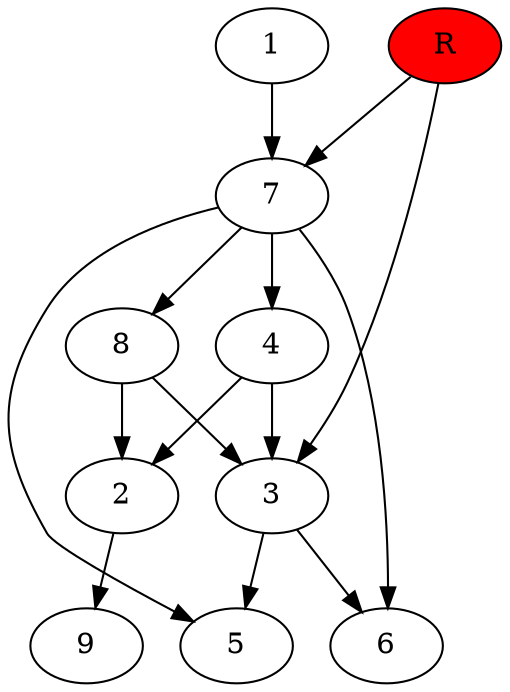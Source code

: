 digraph prb920 {
	1
	2
	3
	4
	5
	6
	7
	8
	R [fillcolor="#ff0000" style=filled]
	1 -> 7
	2 -> 9
	3 -> 5
	3 -> 6
	4 -> 2
	4 -> 3
	7 -> 4
	7 -> 5
	7 -> 6
	7 -> 8
	8 -> 2
	8 -> 3
	R -> 3
	R -> 7
}
